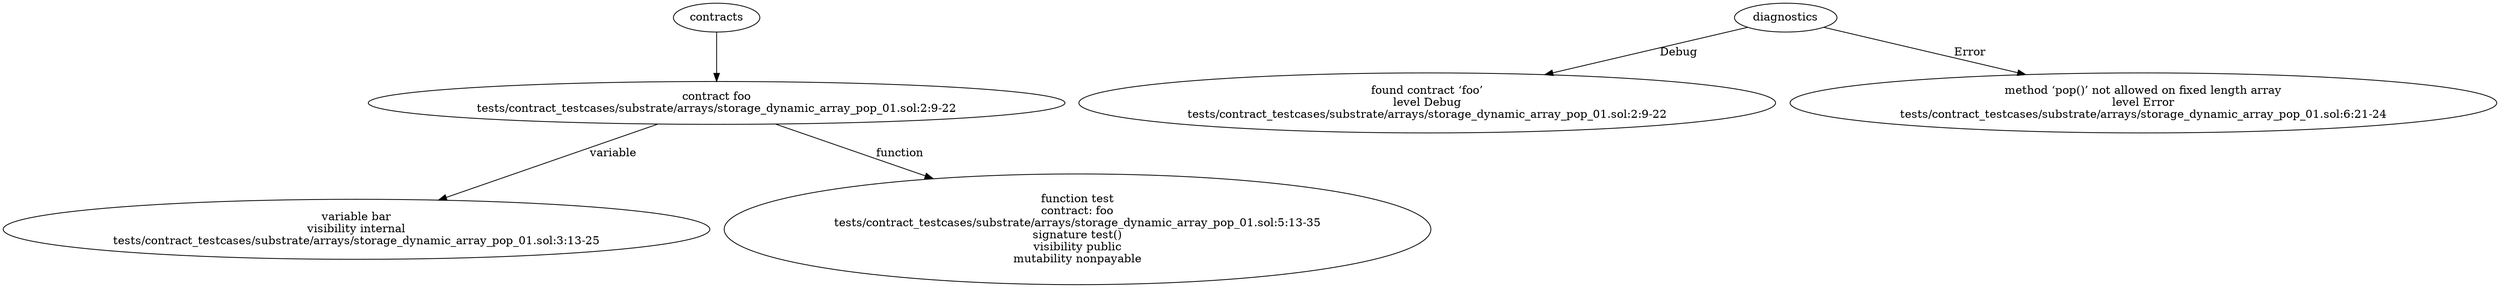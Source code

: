 strict digraph "tests/contract_testcases/substrate/arrays/storage_dynamic_array_pop_01.sol" {
	contract [label="contract foo\ntests/contract_testcases/substrate/arrays/storage_dynamic_array_pop_01.sol:2:9-22"]
	var [label="variable bar\nvisibility internal\ntests/contract_testcases/substrate/arrays/storage_dynamic_array_pop_01.sol:3:13-25"]
	test [label="function test\ncontract: foo\ntests/contract_testcases/substrate/arrays/storage_dynamic_array_pop_01.sol:5:13-35\nsignature test()\nvisibility public\nmutability nonpayable"]
	diagnostic [label="found contract ‘foo’\nlevel Debug\ntests/contract_testcases/substrate/arrays/storage_dynamic_array_pop_01.sol:2:9-22"]
	diagnostic_6 [label="method ‘pop()’ not allowed on fixed length array\nlevel Error\ntests/contract_testcases/substrate/arrays/storage_dynamic_array_pop_01.sol:6:21-24"]
	contracts -> contract
	contract -> var [label="variable"]
	contract -> test [label="function"]
	diagnostics -> diagnostic [label="Debug"]
	diagnostics -> diagnostic_6 [label="Error"]
}
